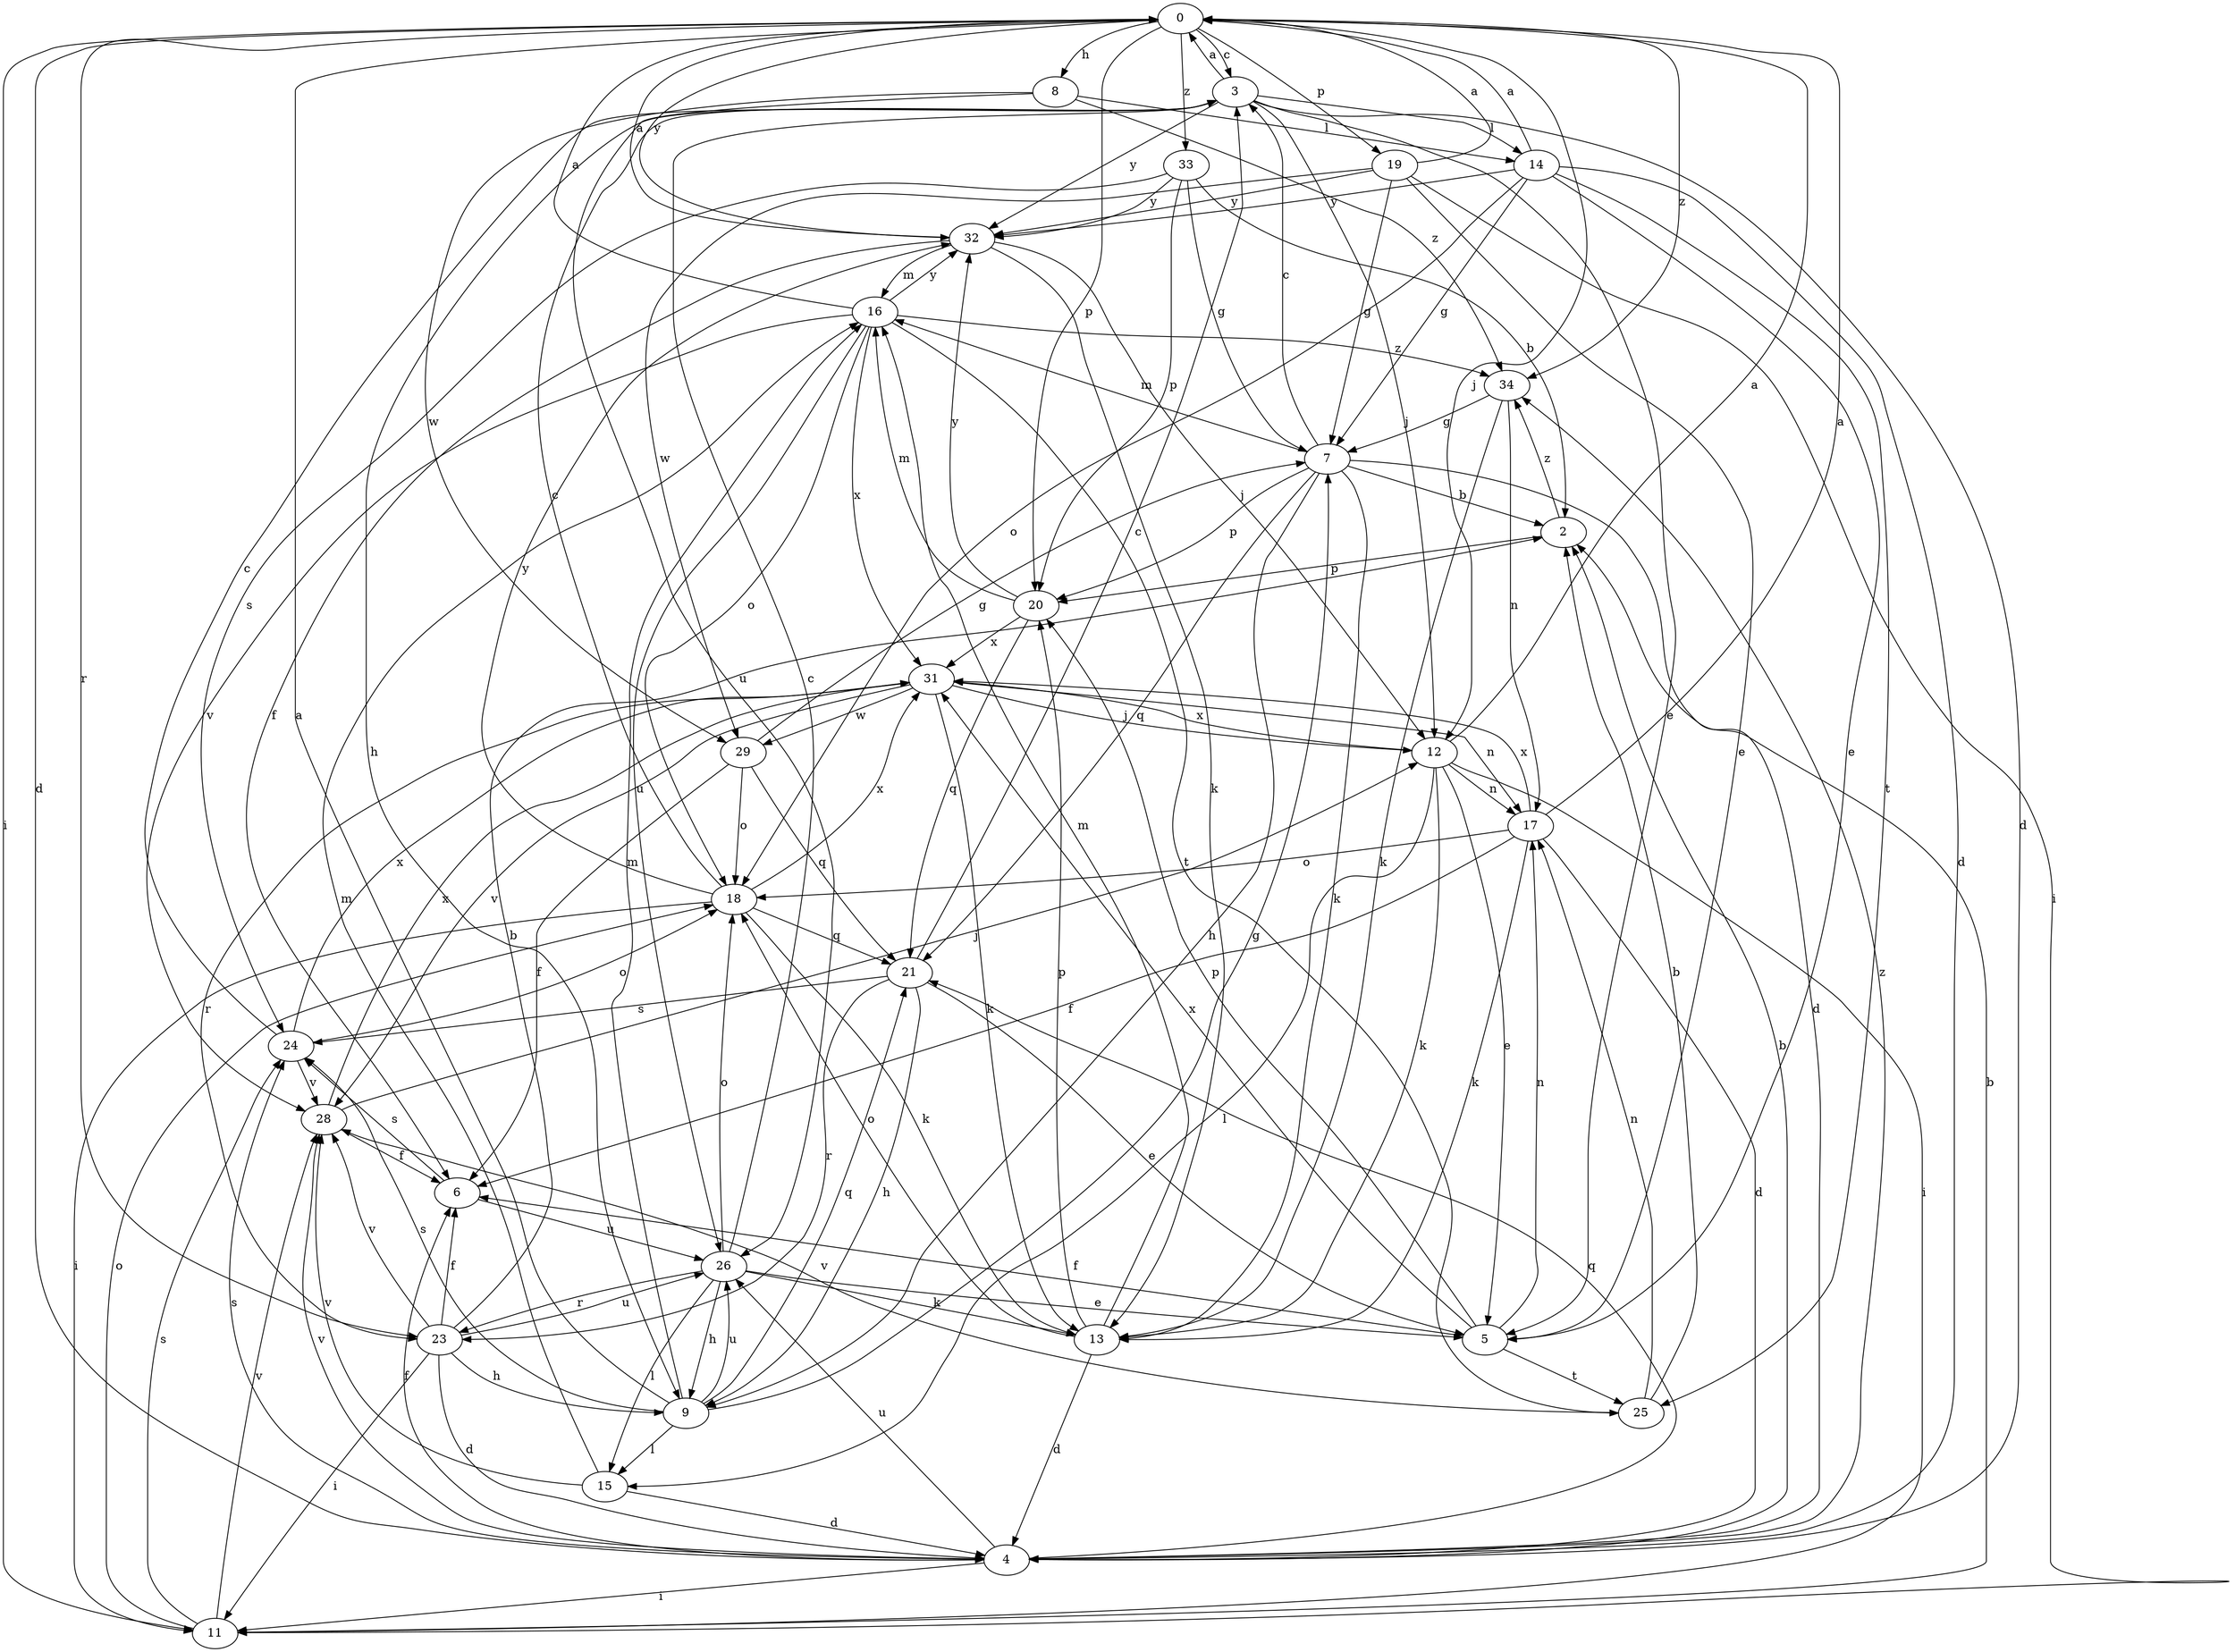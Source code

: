 strict digraph  {
0;
2;
3;
4;
5;
6;
7;
8;
9;
11;
12;
13;
14;
15;
16;
17;
18;
19;
20;
21;
23;
24;
25;
26;
28;
29;
31;
32;
33;
34;
0 -> 3  [label=c];
0 -> 4  [label=d];
0 -> 8  [label=h];
0 -> 11  [label=i];
0 -> 12  [label=j];
0 -> 19  [label=p];
0 -> 20  [label=p];
0 -> 23  [label=r];
0 -> 32  [label=y];
0 -> 33  [label=z];
0 -> 34  [label=z];
2 -> 20  [label=p];
2 -> 34  [label=z];
3 -> 0  [label=a];
3 -> 4  [label=d];
3 -> 5  [label=e];
3 -> 9  [label=h];
3 -> 12  [label=j];
3 -> 14  [label=l];
3 -> 32  [label=y];
4 -> 2  [label=b];
4 -> 6  [label=f];
4 -> 11  [label=i];
4 -> 21  [label=q];
4 -> 24  [label=s];
4 -> 26  [label=u];
4 -> 28  [label=v];
4 -> 34  [label=z];
5 -> 6  [label=f];
5 -> 17  [label=n];
5 -> 20  [label=p];
5 -> 25  [label=t];
5 -> 31  [label=x];
6 -> 24  [label=s];
6 -> 26  [label=u];
7 -> 2  [label=b];
7 -> 3  [label=c];
7 -> 4  [label=d];
7 -> 9  [label=h];
7 -> 13  [label=k];
7 -> 16  [label=m];
7 -> 20  [label=p];
7 -> 21  [label=q];
8 -> 14  [label=l];
8 -> 26  [label=u];
8 -> 29  [label=w];
8 -> 34  [label=z];
9 -> 0  [label=a];
9 -> 7  [label=g];
9 -> 15  [label=l];
9 -> 16  [label=m];
9 -> 21  [label=q];
9 -> 24  [label=s];
9 -> 26  [label=u];
11 -> 2  [label=b];
11 -> 18  [label=o];
11 -> 24  [label=s];
11 -> 28  [label=v];
12 -> 0  [label=a];
12 -> 5  [label=e];
12 -> 11  [label=i];
12 -> 13  [label=k];
12 -> 15  [label=l];
12 -> 17  [label=n];
12 -> 31  [label=x];
13 -> 4  [label=d];
13 -> 16  [label=m];
13 -> 18  [label=o];
13 -> 20  [label=p];
14 -> 0  [label=a];
14 -> 4  [label=d];
14 -> 5  [label=e];
14 -> 7  [label=g];
14 -> 18  [label=o];
14 -> 25  [label=t];
14 -> 32  [label=y];
15 -> 4  [label=d];
15 -> 16  [label=m];
15 -> 28  [label=v];
16 -> 0  [label=a];
16 -> 18  [label=o];
16 -> 25  [label=t];
16 -> 26  [label=u];
16 -> 28  [label=v];
16 -> 31  [label=x];
16 -> 32  [label=y];
16 -> 34  [label=z];
17 -> 0  [label=a];
17 -> 4  [label=d];
17 -> 6  [label=f];
17 -> 13  [label=k];
17 -> 18  [label=o];
17 -> 31  [label=x];
18 -> 3  [label=c];
18 -> 11  [label=i];
18 -> 13  [label=k];
18 -> 21  [label=q];
18 -> 31  [label=x];
18 -> 32  [label=y];
19 -> 0  [label=a];
19 -> 5  [label=e];
19 -> 7  [label=g];
19 -> 11  [label=i];
19 -> 29  [label=w];
19 -> 32  [label=y];
20 -> 16  [label=m];
20 -> 21  [label=q];
20 -> 31  [label=x];
20 -> 32  [label=y];
21 -> 3  [label=c];
21 -> 5  [label=e];
21 -> 9  [label=h];
21 -> 23  [label=r];
21 -> 24  [label=s];
23 -> 2  [label=b];
23 -> 4  [label=d];
23 -> 6  [label=f];
23 -> 9  [label=h];
23 -> 11  [label=i];
23 -> 26  [label=u];
23 -> 28  [label=v];
24 -> 3  [label=c];
24 -> 18  [label=o];
24 -> 28  [label=v];
24 -> 31  [label=x];
25 -> 2  [label=b];
25 -> 17  [label=n];
25 -> 28  [label=v];
26 -> 3  [label=c];
26 -> 5  [label=e];
26 -> 9  [label=h];
26 -> 13  [label=k];
26 -> 15  [label=l];
26 -> 18  [label=o];
26 -> 23  [label=r];
28 -> 6  [label=f];
28 -> 12  [label=j];
28 -> 31  [label=x];
29 -> 6  [label=f];
29 -> 7  [label=g];
29 -> 18  [label=o];
29 -> 21  [label=q];
31 -> 12  [label=j];
31 -> 13  [label=k];
31 -> 17  [label=n];
31 -> 23  [label=r];
31 -> 28  [label=v];
31 -> 29  [label=w];
32 -> 0  [label=a];
32 -> 6  [label=f];
32 -> 12  [label=j];
32 -> 13  [label=k];
32 -> 16  [label=m];
33 -> 2  [label=b];
33 -> 7  [label=g];
33 -> 20  [label=p];
33 -> 24  [label=s];
33 -> 32  [label=y];
34 -> 7  [label=g];
34 -> 13  [label=k];
34 -> 17  [label=n];
}
